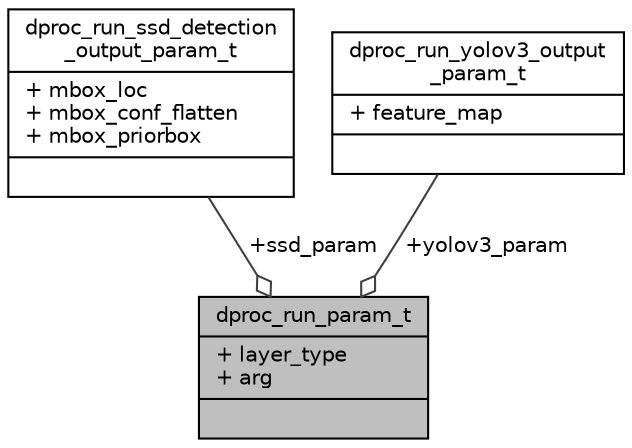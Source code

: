 digraph "dproc_run_param_t"
{
 // INTERACTIVE_SVG=YES
 // LATEX_PDF_SIZE
  bgcolor="transparent";
  edge [fontname="Helvetica",fontsize="10",labelfontname="Helvetica",labelfontsize="10"];
  node [fontname="Helvetica",fontsize="10",shape=record];
  Node1 [label="{dproc_run_param_t\n|+ layer_type\l+ arg\l|}",height=0.2,width=0.4,color="black", fillcolor="grey75", style="filled", fontcolor="black",tooltip="Description of the running parameters of dproc."];
  Node2 -> Node1 [color="grey25",fontsize="10",style="solid",label=" +ssd_param" ,arrowhead="odiamond",fontname="Helvetica"];
  Node2 [label="{dproc_run_ssd_detection\l_output_param_t\n|+ mbox_loc\l+ mbox_conf_flatten\l+ mbox_priorbox\l|}",height=0.2,width=0.4,color="black",URL="$d0/d76/structdproc__run__ssd__detection__output__param__t.html",tooltip="Output parameters after running SSD."];
  Node3 -> Node1 [color="grey25",fontsize="10",style="solid",label=" +yolov3_param" ,arrowhead="odiamond",fontname="Helvetica"];
  Node3 [label="{dproc_run_yolov3_output\l_param_t\n|+ feature_map\l|}",height=0.2,width=0.4,color="black",URL="$d6/d05/structdproc__run__yolov3__output__param__t.html",tooltip="Description of the parameters of YOLOV3 and YOLOV5 output."];
}
